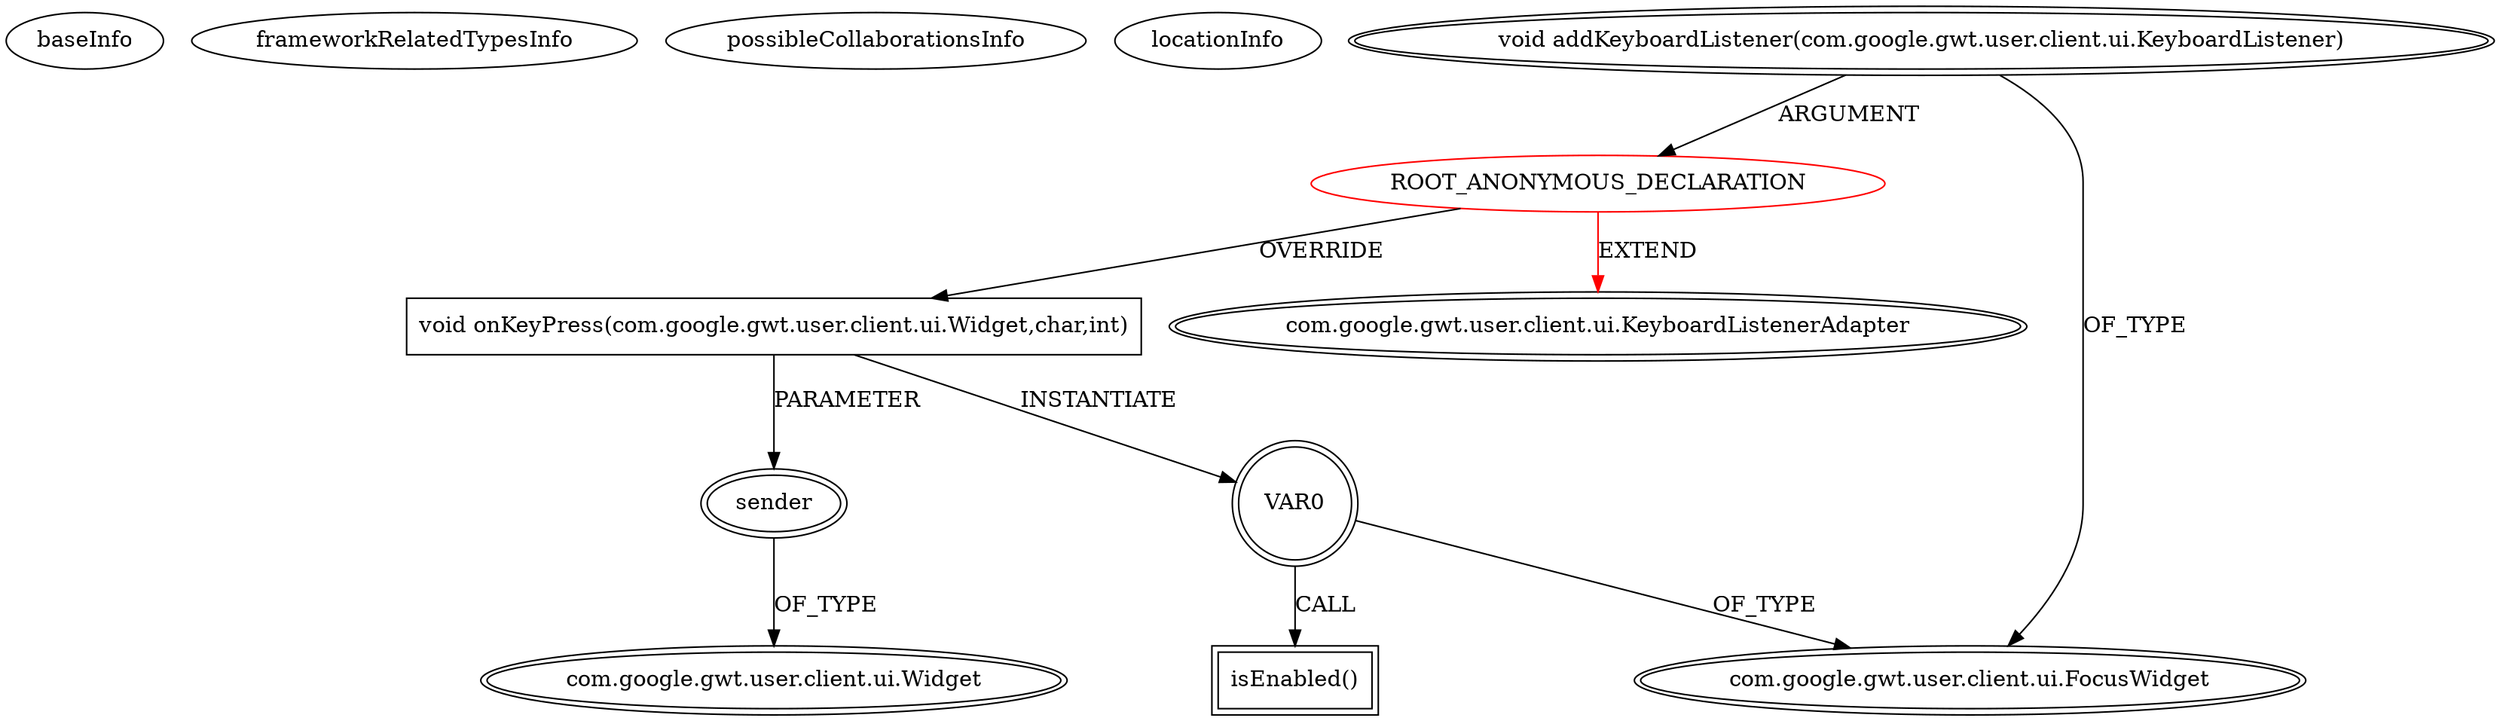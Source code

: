 digraph {
baseInfo[graphId=3031,category="extension_graph",isAnonymous=true,possibleRelation=false]
frameworkRelatedTypesInfo[0="com.google.gwt.user.client.ui.KeyboardListenerAdapter"]
possibleCollaborationsInfo[]
locationInfo[projectName="hmiguellima-ugat",filePath="/hmiguellima-ugat/ugat-master/src/org/ucp/gwt/widgets/DatePicker.java",contextSignature="void DatePicker(java.util.Date)",graphId="3031"]
0[label="ROOT_ANONYMOUS_DECLARATION",vertexType="ROOT_ANONYMOUS_DECLARATION",isFrameworkType=false,color=red]
1[label="com.google.gwt.user.client.ui.KeyboardListenerAdapter",vertexType="FRAMEWORK_CLASS_TYPE",isFrameworkType=true,peripheries=2]
2[label="void addKeyboardListener(com.google.gwt.user.client.ui.KeyboardListener)",vertexType="OUTSIDE_CALL",isFrameworkType=true,peripheries=2]
3[label="com.google.gwt.user.client.ui.FocusWidget",vertexType="FRAMEWORK_CLASS_TYPE",isFrameworkType=true,peripheries=2]
4[label="void onKeyPress(com.google.gwt.user.client.ui.Widget,char,int)",vertexType="OVERRIDING_METHOD_DECLARATION",isFrameworkType=false,shape=box]
5[label="sender",vertexType="PARAMETER_DECLARATION",isFrameworkType=true,peripheries=2]
6[label="com.google.gwt.user.client.ui.Widget",vertexType="FRAMEWORK_CLASS_TYPE",isFrameworkType=true,peripheries=2]
7[label="VAR0",vertexType="VARIABLE_EXPRESION",isFrameworkType=true,peripheries=2,shape=circle]
8[label="isEnabled()",vertexType="INSIDE_CALL",isFrameworkType=true,peripheries=2,shape=box]
0->1[label="EXTEND",color=red]
2->0[label="ARGUMENT"]
2->3[label="OF_TYPE"]
0->4[label="OVERRIDE"]
5->6[label="OF_TYPE"]
4->5[label="PARAMETER"]
4->7[label="INSTANTIATE"]
7->3[label="OF_TYPE"]
7->8[label="CALL"]
}
